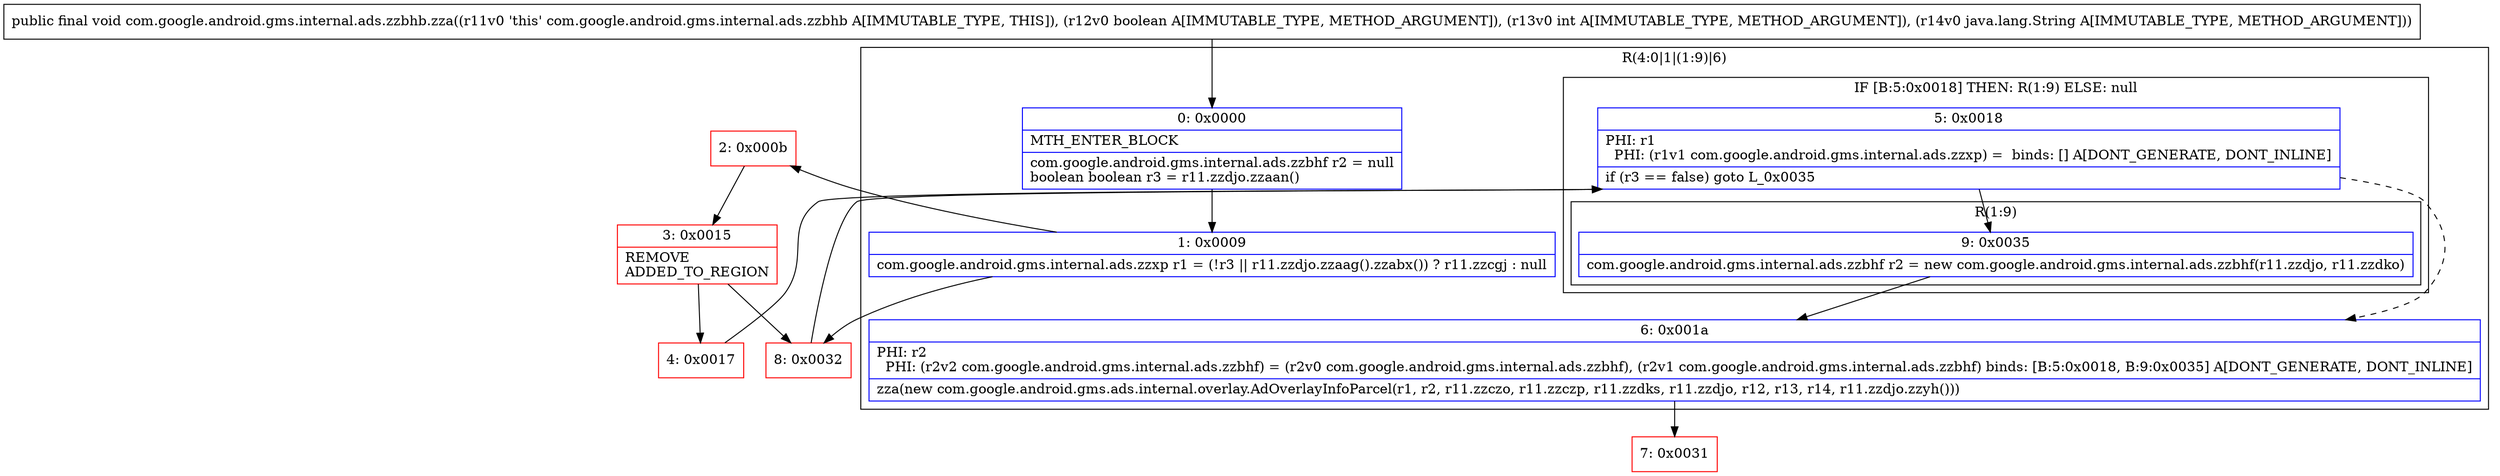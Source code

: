 digraph "CFG forcom.google.android.gms.internal.ads.zzbhb.zza(ZILjava\/lang\/String;)V" {
subgraph cluster_Region_1387521914 {
label = "R(4:0|1|(1:9)|6)";
node [shape=record,color=blue];
Node_0 [shape=record,label="{0\:\ 0x0000|MTH_ENTER_BLOCK\l|com.google.android.gms.internal.ads.zzbhf r2 = null\lboolean boolean r3 = r11.zzdjo.zzaan()\l}"];
Node_1 [shape=record,label="{1\:\ 0x0009|com.google.android.gms.internal.ads.zzxp r1 = (!r3 \|\| r11.zzdjo.zzaag().zzabx()) ? r11.zzcgj : null\l}"];
subgraph cluster_IfRegion_38255436 {
label = "IF [B:5:0x0018] THEN: R(1:9) ELSE: null";
node [shape=record,color=blue];
Node_5 [shape=record,label="{5\:\ 0x0018|PHI: r1 \l  PHI: (r1v1 com.google.android.gms.internal.ads.zzxp) =  binds: [] A[DONT_GENERATE, DONT_INLINE]\l|if (r3 == false) goto L_0x0035\l}"];
subgraph cluster_Region_643456206 {
label = "R(1:9)";
node [shape=record,color=blue];
Node_9 [shape=record,label="{9\:\ 0x0035|com.google.android.gms.internal.ads.zzbhf r2 = new com.google.android.gms.internal.ads.zzbhf(r11.zzdjo, r11.zzdko)\l}"];
}
}
Node_6 [shape=record,label="{6\:\ 0x001a|PHI: r2 \l  PHI: (r2v2 com.google.android.gms.internal.ads.zzbhf) = (r2v0 com.google.android.gms.internal.ads.zzbhf), (r2v1 com.google.android.gms.internal.ads.zzbhf) binds: [B:5:0x0018, B:9:0x0035] A[DONT_GENERATE, DONT_INLINE]\l|zza(new com.google.android.gms.ads.internal.overlay.AdOverlayInfoParcel(r1, r2, r11.zzczo, r11.zzczp, r11.zzdks, r11.zzdjo, r12, r13, r14, r11.zzdjo.zzyh()))\l}"];
}
Node_2 [shape=record,color=red,label="{2\:\ 0x000b}"];
Node_3 [shape=record,color=red,label="{3\:\ 0x0015|REMOVE\lADDED_TO_REGION\l}"];
Node_4 [shape=record,color=red,label="{4\:\ 0x0017}"];
Node_7 [shape=record,color=red,label="{7\:\ 0x0031}"];
Node_8 [shape=record,color=red,label="{8\:\ 0x0032}"];
MethodNode[shape=record,label="{public final void com.google.android.gms.internal.ads.zzbhb.zza((r11v0 'this' com.google.android.gms.internal.ads.zzbhb A[IMMUTABLE_TYPE, THIS]), (r12v0 boolean A[IMMUTABLE_TYPE, METHOD_ARGUMENT]), (r13v0 int A[IMMUTABLE_TYPE, METHOD_ARGUMENT]), (r14v0 java.lang.String A[IMMUTABLE_TYPE, METHOD_ARGUMENT])) }"];
MethodNode -> Node_0;
Node_0 -> Node_1;
Node_1 -> Node_2;
Node_1 -> Node_8;
Node_5 -> Node_6[style=dashed];
Node_5 -> Node_9;
Node_9 -> Node_6;
Node_6 -> Node_7;
Node_2 -> Node_3;
Node_3 -> Node_4;
Node_3 -> Node_8;
Node_4 -> Node_5;
Node_8 -> Node_5;
}


